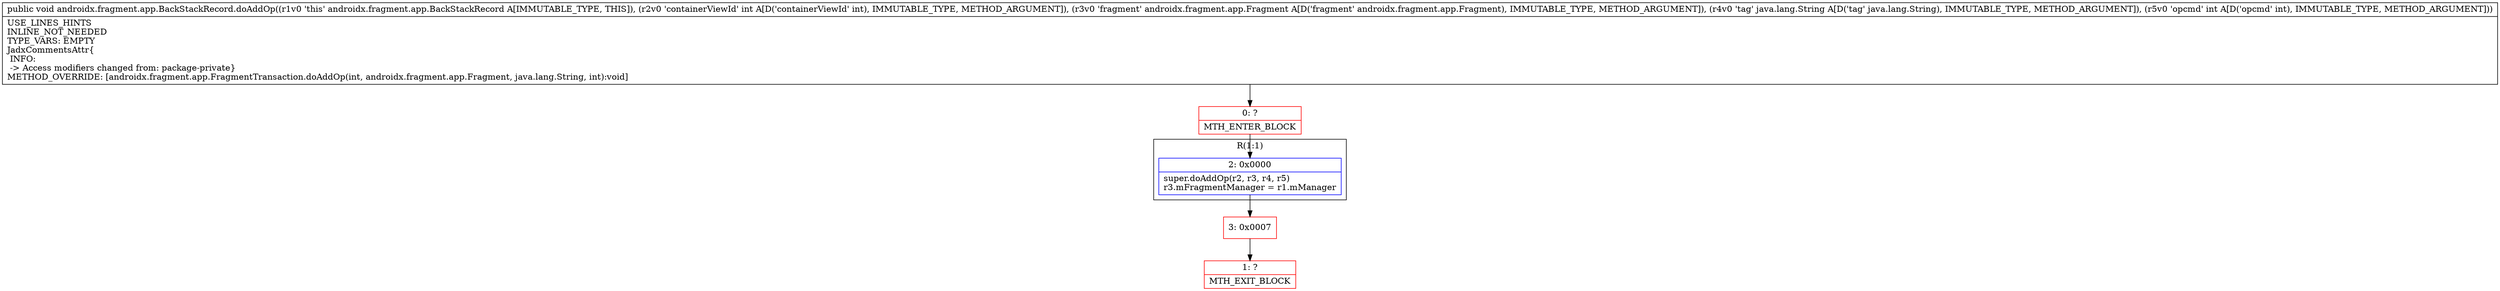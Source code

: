 digraph "CFG forandroidx.fragment.app.BackStackRecord.doAddOp(ILandroidx\/fragment\/app\/Fragment;Ljava\/lang\/String;I)V" {
subgraph cluster_Region_606418309 {
label = "R(1:1)";
node [shape=record,color=blue];
Node_2 [shape=record,label="{2\:\ 0x0000|super.doAddOp(r2, r3, r4, r5)\lr3.mFragmentManager = r1.mManager\l}"];
}
Node_0 [shape=record,color=red,label="{0\:\ ?|MTH_ENTER_BLOCK\l}"];
Node_3 [shape=record,color=red,label="{3\:\ 0x0007}"];
Node_1 [shape=record,color=red,label="{1\:\ ?|MTH_EXIT_BLOCK\l}"];
MethodNode[shape=record,label="{public void androidx.fragment.app.BackStackRecord.doAddOp((r1v0 'this' androidx.fragment.app.BackStackRecord A[IMMUTABLE_TYPE, THIS]), (r2v0 'containerViewId' int A[D('containerViewId' int), IMMUTABLE_TYPE, METHOD_ARGUMENT]), (r3v0 'fragment' androidx.fragment.app.Fragment A[D('fragment' androidx.fragment.app.Fragment), IMMUTABLE_TYPE, METHOD_ARGUMENT]), (r4v0 'tag' java.lang.String A[D('tag' java.lang.String), IMMUTABLE_TYPE, METHOD_ARGUMENT]), (r5v0 'opcmd' int A[D('opcmd' int), IMMUTABLE_TYPE, METHOD_ARGUMENT]))  | USE_LINES_HINTS\lINLINE_NOT_NEEDED\lTYPE_VARS: EMPTY\lJadxCommentsAttr\{\l INFO: \l \-\> Access modifiers changed from: package\-private\}\lMETHOD_OVERRIDE: [androidx.fragment.app.FragmentTransaction.doAddOp(int, androidx.fragment.app.Fragment, java.lang.String, int):void]\l}"];
MethodNode -> Node_0;Node_2 -> Node_3;
Node_0 -> Node_2;
Node_3 -> Node_1;
}

